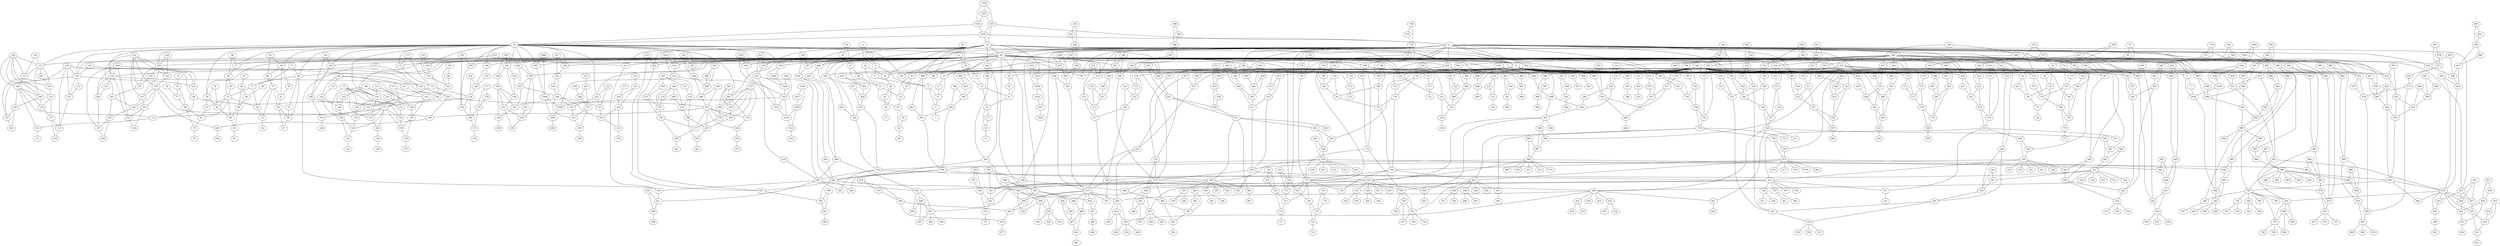 graph G {
0;
1;
2;
3;
4;
5;
6;
7;
8;
9;
10;
11;
12;
13;
14;
15;
16;
17;
18;
19;
20;
21;
22;
23;
24;
25;
26;
27;
28;
29;
30;
31;
32;
33;
34;
35;
36;
37;
38;
39;
40;
41;
42;
43;
44;
45;
46;
47;
48;
49;
50;
51;
52;
53;
54;
55;
56;
57;
58;
59;
60;
61;
62;
63;
64;
65;
66;
67;
68;
69;
70;
71;
72;
73;
74;
75;
76;
77;
78;
79;
80;
81;
82;
83;
84;
85;
86;
87;
88;
89;
90;
91;
92;
93;
94;
95;
96;
97;
98;
99;
100;
101;
102;
103;
104;
105;
106;
107;
108;
109;
110;
111;
112;
113;
114;
115;
116;
117;
118;
119;
120;
121;
122;
123;
124;
125;
126;
127;
128;
129;
130;
131;
132;
133;
134;
135;
136;
137;
138;
139;
140;
141;
142;
143;
144;
145;
146;
147;
148;
149;
150;
151;
152;
153;
154;
155;
156;
157;
158;
159;
160;
161;
162;
163;
164;
165;
166;
167;
168;
169;
170;
171;
172;
173;
174;
175;
176;
177;
178;
179;
180;
181;
182;
183;
184;
185;
186;
187;
188;
189;
190;
191;
192;
193;
194;
195;
196;
197;
198;
199;
200;
201;
202;
203;
204;
205;
206;
207;
208;
209;
210;
211;
212;
213;
214;
215;
216;
217;
218;
219;
220;
221;
222;
223;
224;
225;
226;
227;
228;
229;
230;
231;
232;
233;
234;
235;
236;
237;
238;
239;
240;
241;
242;
243;
244;
245;
246;
247;
248;
249;
250;
251;
252;
253;
254;
255;
256;
257;
258;
259;
260;
261;
262;
263;
264;
265;
266;
267;
268;
269;
270;
271;
272;
273;
274;
275;
276;
277;
278;
279;
280;
281;
282;
283;
284;
285;
286;
287;
288;
289;
290;
291;
292;
293;
294;
295;
296;
297;
298;
299;
300;
301;
302;
303;
304;
305;
306;
307;
308;
309;
310;
311;
312;
313;
314;
315;
316;
317;
318;
319;
320;
321;
322;
323;
324;
325;
326;
327;
328;
329;
330;
331;
332;
333;
334;
335;
336;
337;
338;
339;
340;
341;
342;
343;
344;
345;
346;
347;
348;
349;
350;
351;
352;
353;
354;
355;
356;
357;
358;
359;
360;
361;
362;
363;
364;
365;
366;
367;
368;
369;
370;
371;
372;
373;
374;
375;
376;
377;
378;
379;
380;
381;
382;
383;
384;
385;
386;
387;
388;
389;
390;
391;
392;
393;
394;
395;
396;
397;
398;
399;
400;
401;
402;
403;
404;
405;
406;
407;
408;
409;
410;
411;
412;
413;
414;
415;
416;
417;
418;
419;
420;
421;
422;
423;
424;
425;
426;
427;
428;
429;
430;
431;
432;
433;
434;
435;
436;
437;
438;
439;
440;
441;
442;
443;
444;
445;
446;
447;
448;
449;
450;
451;
452;
453;
454;
455;
456;
457;
458;
459;
460;
461;
462;
463;
464;
465;
466;
467;
468;
469;
470;
471;
472;
473;
474;
475;
476;
477;
478;
479;
480;
481;
482;
483;
484;
485;
486;
487;
488;
489;
490;
491;
492;
493;
494;
495;
496;
497;
498;
499;
500;
501;
502;
503;
504;
505;
506;
507;
508;
509;
510;
511;
512;
513;
514;
515;
516;
517;
518;
519;
520;
521;
522;
523;
524;
525;
526;
527;
528;
529;
530;
531;
532;
533;
534;
535;
536;
537;
538;
539;
540;
541;
542;
543;
544;
545;
546;
547;
548;
549;
550;
551;
552;
553;
554;
555;
556;
557;
558;
559;
560;
561;
562;
563;
564;
565;
566;
567;
568;
569;
570;
571;
572;
573;
574;
575;
576;
577;
578;
579;
580;
581;
582;
583;
584;
585;
586;
587;
588;
589;
590;
591;
592;
593;
594;
595;
596;
597;
598;
599;
600;
601;
602;
603;
604;
605;
606;
607;
608;
609;
610;
611;
612;
613;
614;
615;
616;
617;
618;
619;
620;
621;
622;
623;
624;
625;
626;
627;
628;
629;
630;
631;
632;
633;
634;
635;
636;
637;
638;
639;
640;
641;
642;
643;
644;
645;
646;
647;
648;
649;
650;
651;
652;
653;
654;
655;
656;
657;
658;
659;
660;
661;
662;
663;
664;
665;
666;
667;
668;
669;
670;
671;
672;
673;
674;
675;
676;
677;
678;
679;
680;
681;
682;
683;
684;
685;
686;
687;
688;
689;
690;
691;
692;
693;
694;
695;
696;
697;
698;
699;
700;
701;
702;
703;
704;
705;
706;
707;
708;
709;
710;
711;
712;
713;
714;
715;
716;
717;
718;
719;
720;
721;
722;
723;
724;
725;
726;
727;
728;
729;
730;
731;
732;
733;
734;
735;
736;
737;
738;
739;
740;
741;
742;
743;
744;
745;
746;
747;
748;
749;
750;
751;
752;
753;
754;
755;
756;
757;
758;
759;
760;
761;
762;
763;
764;
765;
766;
767;
768;
769;
770;
771;
772;
773;
774;
775;
776;
777;
778;
779;
780;
781;
782;
783;
784;
785;
786;
787;
788;
789;
790;
791;
792;
793;
794;
795;
796;
797;
798;
799;
800;
801;
802;
803;
804;
805;
806;
807;
808;
809;
810;
811;
812;
813;
814;
815;
816;
817;
818;
819;
820;
821;
822;
823;
824;
825;
826;
827;
828;
829;
830;
831;
832;
833;
834;
835;
836;
837;
838;
839;
840;
841;
842;
843;
844;
845;
846;
847;
848;
849;
850;
851;
852;
853;
854;
855;
856;
857;
858;
859;
860;
861;
862;
863;
864;
865;
866;
867;
868;
869;
870;
871;
872;
873;
874;
875;
876;
877;
878;
879;
880;
881;
882;
883;
884;
885;
886;
887;
888;
889;
890;
891;
892;
893;
894;
895;
896;
897;
898;
899;
900;
901;
902;
903;
904;
905;
906;
907;
908;
909;
910;
911;
912;
913;
914;
915;
916;
917;
918;
919;
920;
921;
922;
923;
924;
925;
926;
927;
928;
929;
930;
931;
932;
933;
934;
935;
936;
937;
938;
939;
940;
941;
942;
943;
944;
945;
946;
947;
948;
949;
950;
951;
952;
953;
954;
955;
956;
957;
958;
959;
960;
961;
962;
963;
964;
965;
966;
967;
968;
969;
970;
971;
972;
973;
974;
975;
976;
977;
978;
979;
980;
981;
982;
983;
984;
985;
986;
987;
988;
989;
990;
991;
992;
993;
994;
995;
996;
997;
998;
999;
1000;
1001;
1002;
1003;
1004;
1005;
1006;
1007;
1008;
1009;
1010;
1011;
1012;
1013;
1014;
1015;
1016;
1017;
1018;
1019;
1020;
1021;
1022;
1023;
1024;
1025;
1026;
1027;
1028;
1029;
1030;
1031;
1032;
1033;
1034;
1035;
1036;
1037;
1038;
1039;
1040;
1041;
1042;
1043;
0--1 ;
2--3 ;
4--5 ;
6--7 ;
6--4 ;
7--4 ;
4--8 ;
5--8 ;
8--2 ;
9--2 ;
10--11 ;
8--9 ;
10--9 ;
11--9 ;
12--10 ;
13--10 ;
14--15 ;
16--17 ;
16--14 ;
17--14 ;
18--19 ;
20--21 ;
20--18 ;
21--18 ;
18--22 ;
19--22 ;
22--16 ;
23--16 ;
24--25 ;
22--23 ;
24--23 ;
25--23 ;
12--24 ;
13--24 ;
26--27 ;
28--29 ;
28--26 ;
29--26 ;
30--28 ;
31--28 ;
30--31 ;
32--31 ;
13--31 ;
33--34 ;
35--36 ;
37--38 ;
37--35 ;
38--35 ;
35--39 ;
36--39 ;
39--33 ;
40--33 ;
41--42 ;
39--40 ;
41--40 ;
42--40 ;
12--41 ;
13--41 ;
43--44 ;
45--46 ;
45--43 ;
46--43 ;
47--48 ;
49--50 ;
49--47 ;
50--47 ;
47--51 ;
48--51 ;
51--45 ;
52--45 ;
53--54 ;
51--52 ;
53--52 ;
54--52 ;
12--53 ;
13--53 ;
55--56 ;
57--55 ;
58--55 ;
59--60 ;
57--61 ;
59--61 ;
60--61 ;
62--59 ;
63--59 ;
64--59 ;
62--65 ;
59--65 ;
65--57 ;
57--66 ;
61--66 ;
66--67 ;
68--67 ;
69--70 ;
66--68 ;
69--68 ;
70--68 ;
71--69 ;
63--69 ;
64--69 ;
71--72 ;
69--72 ;
57--58 ;
72--58 ;
73--58 ;
74--75 ;
76--77 ;
78--77 ;
79--76 ;
76--80 ;
77--80 ;
80--74 ;
81--74 ;
82--83 ;
84--85 ;
86--85 ;
87--84 ;
84--88 ;
85--88 ;
88--82 ;
89--82 ;
88--89 ;
73--89 ;
90--89 ;
73--90 ;
91--90 ;
92--90 ;
91--92 ;
63--92 ;
64--92 ;
73--93 ;
92--93 ;
80--81 ;
73--81 ;
93--81 ;
94--95 ;
72--73 ;
94--73 ;
95--73 ;
96--94 ;
97--94 ;
96--97 ;
63--97 ;
64--97 ;
32--98 ;
64--98 ;
13--98 ;
12--99 ;
64--99 ;
13--99 ;
63--100 ;
64--100 ;
13--100 ;
101--102 ;
103--104 ;
101--104 ;
102--104 ;
105--106 ;
107--106 ;
108--105 ;
109--105 ;
110--111 ;
108--110 ;
112--110 ;
113--114 ;
108--114 ;
109--114 ;
103--108 ;
115--108 ;
103--115 ;
116--115 ;
101--115 ;
103--101 ;
116--101 ;
63--101 ;
64--101 ;
108--109 ;
103--109 ;
101--109 ;
103--113 ;
104--113 ;
113--117 ;
114--117 ;
117--118 ;
119--118 ;
117--119 ;
120--119 ;
121--119 ;
122--123 ;
120--121 ;
122--121 ;
123--121 ;
120--124 ;
125--124 ;
122--124 ;
120--122 ;
125--122 ;
63--122 ;
64--122 ;
105--107 ;
120--107 ;
122--107 ;
120--126 ;
124--126 ;
108--112 ;
126--112 ;
127--112 ;
128--129 ;
130--128 ;
127--130 ;
131--130 ;
132--133 ;
134--135 ;
136--137 ;
138--136 ;
139--136 ;
140--141 ;
140--142 ;
143--144 ;
140--144 ;
142--144 ;
145--146 ;
140--146 ;
141--146 ;
145--138 ;
146--138 ;
134--147 ;
134--145 ;
147--145 ;
134--143 ;
135--143 ;
143--148 ;
144--148 ;
148--132 ;
149--132 ;
148--149 ;
127--149 ;
150--149 ;
127--150 ;
151--150 ;
152--150 ;
151--152 ;
153--152 ;
154--152 ;
151--155 ;
153--155 ;
154--155 ;
151--154 ;
153--154 ;
63--154 ;
64--154 ;
127--131 ;
151--131 ;
154--131 ;
127--156 ;
151--156 ;
155--156 ;
138--139 ;
127--139 ;
156--139 ;
126--127 ;
157--127 ;
158--127 ;
159--160 ;
161--162 ;
159--162 ;
160--162 ;
157--158 ;
161--158 ;
162--158 ;
163--161 ;
164--161 ;
163--164 ;
63--164 ;
64--164 ;
165--166 ;
167--168 ;
63--168 ;
64--168 ;
167--169 ;
168--169 ;
169--165 ;
170--165 ;
171--172 ;
63--172 ;
64--172 ;
171--173 ;
172--173 ;
169--170 ;
173--170 ;
174--170 ;
175--176 ;
177--178 ;
177--179 ;
178--179 ;
179--175 ;
180--175 ;
181--182 ;
63--182 ;
64--182 ;
174--183 ;
181--183 ;
182--183 ;
179--180 ;
174--180 ;
183--180 ;
173--174 ;
184--174 ;
185--174 ;
186--187 ;
184--185 ;
186--185 ;
187--185 ;
63--186 ;
64--186 ;
188--189 ;
190--188 ;
191--188 ;
192--193 ;
190--194 ;
192--194 ;
193--194 ;
195--192 ;
63--192 ;
64--192 ;
195--196 ;
192--196 ;
196--190 ;
190--197 ;
194--197 ;
197--198 ;
199--198 ;
200--201 ;
197--199 ;
200--199 ;
201--199 ;
202--200 ;
63--200 ;
64--200 ;
202--203 ;
200--203 ;
190--191 ;
203--191 ;
204--191 ;
205--206 ;
207--208 ;
209--208 ;
210--207 ;
207--211 ;
208--211 ;
211--205 ;
212--205 ;
213--214 ;
215--216 ;
217--216 ;
218--215 ;
215--219 ;
216--219 ;
219--213 ;
220--213 ;
219--220 ;
204--220 ;
221--220 ;
204--221 ;
222--221 ;
223--221 ;
222--223 ;
63--223 ;
64--223 ;
204--224 ;
223--224 ;
211--212 ;
204--212 ;
224--212 ;
225--226 ;
203--204 ;
225--204 ;
226--204 ;
227--225 ;
228--225 ;
227--228 ;
63--228 ;
64--228 ;
229--230 ;
231--232 ;
229--232 ;
230--232 ;
233--234 ;
235--234 ;
236--233 ;
237--233 ;
238--239 ;
236--238 ;
240--238 ;
241--242 ;
236--242 ;
237--242 ;
231--236 ;
243--236 ;
231--243 ;
244--243 ;
229--243 ;
231--229 ;
244--229 ;
63--229 ;
64--229 ;
236--237 ;
231--237 ;
229--237 ;
231--241 ;
232--241 ;
241--245 ;
242--245 ;
245--246 ;
247--246 ;
245--247 ;
248--247 ;
249--247 ;
250--251 ;
248--249 ;
250--249 ;
251--249 ;
248--252 ;
253--252 ;
250--252 ;
248--250 ;
253--250 ;
63--250 ;
64--250 ;
233--235 ;
248--235 ;
250--235 ;
248--254 ;
252--254 ;
236--240 ;
254--240 ;
255--240 ;
256--257 ;
258--256 ;
255--258 ;
259--258 ;
260--261 ;
262--263 ;
264--265 ;
266--264 ;
267--264 ;
268--269 ;
268--270 ;
271--272 ;
268--272 ;
270--272 ;
273--274 ;
268--274 ;
269--274 ;
273--266 ;
274--266 ;
262--275 ;
262--273 ;
275--273 ;
262--271 ;
263--271 ;
271--276 ;
272--276 ;
276--260 ;
277--260 ;
276--277 ;
255--277 ;
278--277 ;
255--278 ;
279--278 ;
280--278 ;
279--280 ;
281--280 ;
282--280 ;
279--283 ;
281--283 ;
282--283 ;
279--282 ;
281--282 ;
63--282 ;
64--282 ;
255--259 ;
279--259 ;
282--259 ;
255--284 ;
279--284 ;
283--284 ;
266--267 ;
255--267 ;
284--267 ;
254--255 ;
285--255 ;
286--255 ;
287--288 ;
289--290 ;
287--290 ;
288--290 ;
285--286 ;
289--286 ;
290--286 ;
291--289 ;
292--289 ;
291--292 ;
63--292 ;
64--292 ;
293--294 ;
295--296 ;
297--298 ;
299--297 ;
300--299 ;
301--302 ;
303--304 ;
303--301 ;
304--301 ;
300--303 ;
305--306 ;
307--308 ;
307--305 ;
308--305 ;
300--307 ;
309--310 ;
311--309 ;
300--311 ;
312--313 ;
314--315 ;
314--312 ;
315--312 ;
300--314 ;
316--317 ;
300--317 ;
318--319 ;
320--321 ;
322--321 ;
321--318 ;
323--318 ;
324--325 ;
326--327 ;
326--328 ;
326--329 ;
326--330 ;
326--331 ;
332--333 ;
332--334 ;
332--335 ;
336--337 ;
12--336 ;
13--336 ;
64--336 ;
338--339 ;
336--339 ;
337--339 ;
340--341 ;
342--343 ;
342--340 ;
343--340 ;
340--338 ;
341--338 ;
344--345 ;
338--345 ;
339--345 ;
344--332 ;
345--332 ;
346--347 ;
300--347 ;
348--346 ;
346--349 ;
347--349 ;
349--344 ;
350--344 ;
349--350 ;
326--350 ;
351--352 ;
353--354 ;
353--355 ;
356--357 ;
356--358 ;
353--356 ;
359--360 ;
359--361 ;
353--359 ;
362--363 ;
362--364 ;
365--362 ;
353--362 ;
366--362 ;
365--367 ;
362--367 ;
366--365 ;
366--368 ;
365--368 ;
369--370 ;
371--372 ;
369--373 ;
369--371 ;
373--371 ;
12--369 ;
64--369 ;
369--374 ;
370--374 ;
353--366 ;
374--366 ;
375--366 ;
376--377 ;
378--379 ;
378--380 ;
379--380 ;
380--376 ;
381--376 ;
382--383 ;
384--385 ;
386--387 ;
384--387 ;
385--387 ;
386--382 ;
387--382 ;
375--386 ;
388--386 ;
375--388 ;
389--388 ;
390--389 ;
12--389 ;
64--389 ;
375--391 ;
390--391 ;
389--391 ;
380--381 ;
375--381 ;
391--381 ;
392--393 ;
12--393 ;
64--393 ;
394--395 ;
392--395 ;
393--395 ;
396--397 ;
398--399 ;
398--396 ;
399--396 ;
396--394 ;
397--394 ;
400--375 ;
374--375 ;
394--375 ;
395--375 ;
400--401 ;
375--401 ;
402--403 ;
404--405 ;
402--405 ;
403--405 ;
406--407 ;
404--407 ;
405--407 ;
408--409 ;
12--409 ;
13--409 ;
64--409 ;
408--406 ;
409--406 ;
410--411 ;
406--411 ;
407--411 ;
412--413 ;
348--413 ;
300--412 ;
412--410 ;
413--410 ;
326--400 ;
410--400 ;
411--400 ;
414--353 ;
326--353 ;
400--353 ;
414--351 ;
353--351 ;
414--415 ;
416--417 ;
300--417 ;
348--416 ;
418--419 ;
416--419 ;
417--419 ;
420--421 ;
12--420 ;
13--420 ;
64--420 ;
422--423 ;
420--423 ;
421--423 ;
424--425 ;
426--427 ;
426--424 ;
427--424 ;
424--422 ;
425--422 ;
422--418 ;
423--418 ;
418--414 ;
419--414 ;
414--428 ;
428--326 ;
429--326 ;
428--429 ;
430--429 ;
431--432 ;
433--434 ;
12--433 ;
13--433 ;
64--433 ;
435--436 ;
433--436 ;
434--436 ;
437--438 ;
439--440 ;
439--437 ;
440--437 ;
437--435 ;
438--435 ;
435--441 ;
436--441 ;
441--431 ;
442--431 ;
443--444 ;
300--444 ;
348--443 ;
443--445 ;
444--445 ;
441--442 ;
445--442 ;
446--442 ;
445--446 ;
430--446 ;
447--448 ;
449--450 ;
449--451 ;
452--453 ;
452--454 ;
449--452 ;
455--456 ;
455--457 ;
449--455 ;
458--459 ;
458--460 ;
461--458 ;
449--458 ;
462--458 ;
461--463 ;
458--463 ;
462--461 ;
462--464 ;
461--464 ;
465--466 ;
467--468 ;
465--469 ;
465--467 ;
469--467 ;
470--471 ;
465--470 ;
12--465 ;
64--465 ;
472--473 ;
465--473 ;
466--473 ;
472--474 ;
473--474 ;
449--462 ;
474--462 ;
475--462 ;
476--477 ;
478--479 ;
478--480 ;
479--480 ;
480--476 ;
481--476 ;
482--483 ;
484--485 ;
486--487 ;
484--487 ;
485--487 ;
486--482 ;
487--482 ;
475--486 ;
488--486 ;
489--490 ;
491--489 ;
475--491 ;
492--491 ;
475--492 ;
493--492 ;
494--493 ;
12--493 ;
64--493 ;
475--488 ;
494--488 ;
493--488 ;
475--495 ;
494--495 ;
493--495 ;
480--481 ;
475--481 ;
495--481 ;
496--497 ;
12--497 ;
64--497 ;
498--499 ;
496--499 ;
497--499 ;
500--501 ;
502--503 ;
502--500 ;
503--500 ;
500--498 ;
501--498 ;
504--505 ;
498--505 ;
499--505 ;
506--475 ;
474--475 ;
504--475 ;
505--475 ;
506--507 ;
475--507 ;
508--509 ;
510--511 ;
508--511 ;
509--511 ;
512--513 ;
510--513 ;
511--513 ;
514--515 ;
12--515 ;
13--515 ;
64--515 ;
514--512 ;
515--512 ;
516--517 ;
512--517 ;
513--517 ;
518--519 ;
348--519 ;
300--518 ;
520--521 ;
518--521 ;
519--521 ;
520--516 ;
521--516 ;
522--506 ;
516--506 ;
517--506 ;
522--523 ;
522--524 ;
522--525 ;
522--526 ;
522--527 ;
528--529 ;
528--530 ;
528--531 ;
532--533 ;
12--532 ;
13--532 ;
64--532 ;
534--535 ;
532--535 ;
533--535 ;
536--537 ;
538--539 ;
538--536 ;
539--536 ;
536--534 ;
537--534 ;
540--541 ;
534--541 ;
535--541 ;
540--528 ;
541--528 ;
542--543 ;
300--543 ;
348--542 ;
542--544 ;
543--544 ;
544--540 ;
545--540 ;
544--545 ;
546--545 ;
547--545 ;
546--547 ;
522--547 ;
548--522 ;
549--522 ;
550--449 ;
522--449 ;
506--449 ;
550--447 ;
449--447 ;
550--551 ;
552--553 ;
554--555 ;
300--555 ;
348--554 ;
554--552 ;
555--552 ;
556--557 ;
552--557 ;
553--557 ;
558--559 ;
12--558 ;
13--558 ;
64--558 ;
560--561 ;
558--561 ;
559--561 ;
562--563 ;
564--565 ;
564--562 ;
565--562 ;
562--560 ;
563--560 ;
560--556 ;
561--556 ;
556--550 ;
557--550 ;
550--566 ;
548--549 ;
566--549 ;
567--549 ;
566--567 ;
430--567 ;
568--569 ;
570--571 ;
12--570 ;
13--570 ;
64--570 ;
572--573 ;
570--573 ;
571--573 ;
574--575 ;
576--577 ;
576--574 ;
577--574 ;
574--572 ;
575--572 ;
572--578 ;
573--578 ;
578--568 ;
579--568 ;
580--581 ;
300--581 ;
348--580 ;
580--582 ;
581--582 ;
578--579 ;
582--579 ;
583--579 ;
584--585 ;
582--583 ;
584--583 ;
585--583 ;
430--584 ;
586--587 ;
588--589 ;
588--590 ;
591--592 ;
591--593 ;
588--591 ;
594--595 ;
594--596 ;
588--594 ;
597--598 ;
597--599 ;
600--597 ;
588--597 ;
601--597 ;
600--602 ;
597--602 ;
601--600 ;
601--603 ;
600--603 ;
604--605 ;
32--604 ;
64--604 ;
604--606 ;
605--606 ;
588--601 ;
606--601 ;
607--601 ;
608--609 ;
610--608 ;
611--608 ;
612--613 ;
32--613 ;
64--613 ;
607--614 ;
612--614 ;
613--614 ;
610--611 ;
607--611 ;
614--611 ;
615--616 ;
617--618 ;
32--618 ;
64--618 ;
617--615 ;
618--615 ;
619--607 ;
606--607 ;
615--607 ;
616--607 ;
619--620 ;
607--620 ;
621--622 ;
32--621 ;
13--621 ;
64--621 ;
623--624 ;
621--624 ;
622--624 ;
625--626 ;
348--626 ;
300--625 ;
627--628 ;
625--628 ;
626--628 ;
627--623 ;
628--623 ;
629--619 ;
623--619 ;
624--619 ;
629--630 ;
629--631 ;
629--632 ;
629--633 ;
629--634 ;
635--636 ;
635--637 ;
635--638 ;
639--640 ;
32--640 ;
13--640 ;
64--640 ;
641--642 ;
639--642 ;
640--642 ;
641--635 ;
642--635 ;
643--644 ;
300--644 ;
348--643 ;
643--645 ;
644--645 ;
645--641 ;
646--641 ;
645--646 ;
647--646 ;
648--646 ;
647--648 ;
629--648 ;
649--629 ;
650--629 ;
651--588 ;
629--588 ;
619--588 ;
651--586 ;
588--586 ;
651--652 ;
653--654 ;
655--656 ;
300--656 ;
348--655 ;
655--653 ;
656--653 ;
657--658 ;
653--658 ;
654--658 ;
659--660 ;
32--660 ;
13--660 ;
64--660 ;
659--657 ;
660--657 ;
657--651 ;
658--651 ;
651--661 ;
649--650 ;
661--650 ;
662--650 ;
661--662 ;
430--662 ;
663--664 ;
665--666 ;
32--666 ;
13--666 ;
64--666 ;
665--667 ;
666--667 ;
667--663 ;
668--663 ;
669--670 ;
300--670 ;
348--669 ;
669--671 ;
670--671 ;
667--668 ;
671--668 ;
672--668 ;
673--674 ;
671--672 ;
673--672 ;
674--672 ;
430--673 ;
675--676 ;
675--677 ;
675--678 ;
675--679 ;
675--680 ;
681--682 ;
681--683 ;
681--684 ;
685--681 ;
686--681 ;
687--688 ;
300--688 ;
348--687 ;
687--689 ;
688--689 ;
689--685 ;
690--685 ;
689--690 ;
675--690 ;
691--692 ;
693--694 ;
693--695 ;
696--697 ;
696--698 ;
693--696 ;
699--700 ;
699--701 ;
693--699 ;
702--703 ;
702--704 ;
705--702 ;
693--702 ;
706--702 ;
705--707 ;
702--707 ;
706--705 ;
706--708 ;
705--708 ;
709--710 ;
711--712 ;
709--713 ;
709--711 ;
713--711 ;
12--709 ;
64--709 ;
709--714 ;
710--714 ;
693--706 ;
714--706 ;
715--706 ;
716--717 ;
718--719 ;
718--720 ;
719--720 ;
720--716 ;
721--716 ;
722--723 ;
724--725 ;
726--727 ;
724--727 ;
725--727 ;
726--722 ;
727--722 ;
715--726 ;
728--726 ;
715--728 ;
729--728 ;
730--729 ;
12--729 ;
64--729 ;
715--731 ;
730--731 ;
729--731 ;
720--721 ;
715--721 ;
731--721 ;
732--733 ;
12--733 ;
64--733 ;
734--735 ;
732--735 ;
733--735 ;
736--737 ;
738--739 ;
738--736 ;
739--736 ;
736--734 ;
737--734 ;
740--715 ;
714--715 ;
734--715 ;
735--715 ;
740--741 ;
715--741 ;
742--743 ;
744--745 ;
742--745 ;
743--745 ;
746--747 ;
744--747 ;
745--747 ;
748--749 ;
12--749 ;
13--749 ;
64--749 ;
748--746 ;
749--746 ;
750--751 ;
746--751 ;
747--751 ;
752--753 ;
348--753 ;
300--752 ;
752--750 ;
753--750 ;
675--740 ;
750--740 ;
751--740 ;
754--693 ;
675--693 ;
740--693 ;
754--691 ;
693--691 ;
754--755 ;
756--757 ;
300--757 ;
348--756 ;
758--759 ;
756--759 ;
757--759 ;
760--761 ;
12--760 ;
13--760 ;
64--760 ;
762--763 ;
760--763 ;
761--763 ;
764--765 ;
766--767 ;
766--764 ;
767--764 ;
764--762 ;
765--762 ;
762--758 ;
763--758 ;
758--754 ;
759--754 ;
754--768 ;
768--675 ;
769--675 ;
768--769 ;
430--769 ;
770--771 ;
772--773 ;
12--772 ;
13--772 ;
64--772 ;
774--775 ;
772--775 ;
773--775 ;
776--777 ;
778--779 ;
778--776 ;
779--776 ;
776--774 ;
777--774 ;
774--780 ;
775--780 ;
780--770 ;
781--770 ;
782--783 ;
300--783 ;
348--782 ;
782--784 ;
783--784 ;
780--781 ;
784--781 ;
785--781 ;
784--785 ;
430--785 ;
786--787 ;
788--789 ;
788--790 ;
791--792 ;
791--793 ;
788--791 ;
794--795 ;
794--796 ;
788--794 ;
797--798 ;
797--799 ;
800--797 ;
788--797 ;
801--797 ;
800--802 ;
797--802 ;
801--800 ;
801--803 ;
800--803 ;
804--805 ;
806--807 ;
804--808 ;
804--806 ;
808--806 ;
809--810 ;
804--809 ;
12--804 ;
64--804 ;
811--812 ;
804--812 ;
805--812 ;
811--813 ;
812--813 ;
788--801 ;
813--801 ;
814--801 ;
815--816 ;
817--818 ;
817--819 ;
818--819 ;
819--815 ;
820--815 ;
821--822 ;
823--824 ;
825--826 ;
823--826 ;
824--826 ;
825--821 ;
826--821 ;
814--825 ;
827--825 ;
828--829 ;
830--828 ;
814--830 ;
831--830 ;
814--831 ;
832--831 ;
833--832 ;
12--832 ;
64--832 ;
814--827 ;
833--827 ;
832--827 ;
814--834 ;
833--834 ;
832--834 ;
819--820 ;
814--820 ;
834--820 ;
835--836 ;
12--836 ;
64--836 ;
837--838 ;
835--838 ;
836--838 ;
839--840 ;
841--842 ;
841--839 ;
842--839 ;
839--837 ;
840--837 ;
843--844 ;
837--844 ;
838--844 ;
845--814 ;
813--814 ;
843--814 ;
844--814 ;
845--846 ;
814--846 ;
847--848 ;
849--850 ;
847--850 ;
848--850 ;
851--852 ;
849--852 ;
850--852 ;
853--854 ;
12--854 ;
13--854 ;
64--854 ;
853--851 ;
854--851 ;
855--856 ;
851--856 ;
852--856 ;
857--858 ;
348--858 ;
300--857 ;
859--860 ;
857--860 ;
858--860 ;
859--855 ;
860--855 ;
861--845 ;
855--845 ;
856--845 ;
861--862 ;
861--863 ;
861--864 ;
861--865 ;
861--866 ;
867--868 ;
867--869 ;
867--870 ;
871--872 ;
12--871 ;
13--871 ;
64--871 ;
873--874 ;
871--874 ;
872--874 ;
875--876 ;
877--878 ;
877--875 ;
878--875 ;
875--873 ;
876--873 ;
879--880 ;
873--880 ;
874--880 ;
879--867 ;
880--867 ;
881--882 ;
300--882 ;
348--881 ;
881--883 ;
882--883 ;
883--879 ;
884--879 ;
883--884 ;
885--884 ;
886--884 ;
885--886 ;
861--886 ;
887--861 ;
888--861 ;
889--788 ;
861--788 ;
845--788 ;
889--786 ;
788--786 ;
889--890 ;
891--892 ;
893--894 ;
300--894 ;
348--893 ;
893--891 ;
894--891 ;
895--896 ;
891--896 ;
892--896 ;
897--898 ;
12--897 ;
13--897 ;
64--897 ;
899--900 ;
897--900 ;
898--900 ;
901--902 ;
903--904 ;
903--901 ;
904--901 ;
901--899 ;
902--899 ;
899--895 ;
900--895 ;
895--889 ;
896--889 ;
889--905 ;
887--888 ;
905--888 ;
906--888 ;
905--906 ;
430--906 ;
907--908 ;
909--910 ;
12--909 ;
13--909 ;
64--909 ;
911--912 ;
909--912 ;
910--912 ;
913--914 ;
915--916 ;
915--913 ;
916--913 ;
913--911 ;
914--911 ;
911--917 ;
912--917 ;
917--907 ;
918--907 ;
919--920 ;
300--920 ;
348--919 ;
919--921 ;
920--921 ;
917--918 ;
921--918 ;
922--918 ;
923--924 ;
921--922 ;
923--922 ;
924--922 ;
430--923 ;
925--926 ;
925--927 ;
928--929 ;
928--930 ;
925--928 ;
931--932 ;
931--933 ;
925--931 ;
934--935 ;
293--934 ;
925--934 ;
936--937 ;
936--938 ;
939--936 ;
925--936 ;
940--936 ;
939--941 ;
936--941 ;
940--939 ;
940--942 ;
939--942 ;
943--944 ;
32--943 ;
64--943 ;
943--945 ;
944--945 ;
925--940 ;
945--940 ;
946--940 ;
947--948 ;
949--947 ;
950--947 ;
951--952 ;
32--952 ;
64--952 ;
946--953 ;
951--953 ;
952--953 ;
949--950 ;
946--950 ;
953--950 ;
954--955 ;
956--957 ;
32--957 ;
64--957 ;
956--954 ;
957--954 ;
958--946 ;
945--946 ;
954--946 ;
955--946 ;
958--959 ;
946--959 ;
960--961 ;
32--960 ;
13--960 ;
64--960 ;
962--963 ;
960--963 ;
961--963 ;
964--965 ;
348--965 ;
300--964 ;
966--967 ;
964--967 ;
965--967 ;
966--962 ;
967--962 ;
968--958 ;
962--958 ;
963--958 ;
293--925 ;
968--925 ;
958--925 ;
968--969 ;
968--970 ;
968--971 ;
968--972 ;
968--973 ;
974--975 ;
974--976 ;
974--977 ;
978--979 ;
980--979 ;
981--979 ;
978--974 ;
979--974 ;
982--978 ;
983--978 ;
982--983 ;
984--983 ;
985--983 ;
984--985 ;
968--985 ;
986--968 ;
987--968 ;
293--988 ;
986--987 ;
988--987 ;
989--987 ;
988--989 ;
430--989 ;
430--324 ;
990--991 ;
324--991 ;
325--991 ;
321--323 ;
990--323 ;
991--323 ;
348--992 ;
992--990 ;
993--990 ;
992--993 ;
300--993 ;
994--995 ;
996--997 ;
996--994 ;
997--994 ;
300--996 ;
998--999 ;
300--999 ;
998--982 ;
999--982 ;
348--998 ;
348--316 ;
316--295 ;
317--295 ;
1000--1001 ;
295--1001 ;
296--1001 ;
1000--293 ;
1001--293 ;
1002--1000 ;
1003--1000 ;
1002--1003 ;
32--1003 ;
13--1003 ;
64--1003 ;
1004--1005 ;
1006--1007 ;
63--1007 ;
64--1007 ;
1006--1008 ;
1007--1008 ;
1008--1004 ;
1009--1004 ;
1010--1011 ;
63--1011 ;
64--1011 ;
1010--1012 ;
1011--1012 ;
1008--1009 ;
1012--1009 ;
1013--1009 ;
1014--1015 ;
1016--1017 ;
1016--1018 ;
1017--1018 ;
1018--1014 ;
1019--1014 ;
1020--1021 ;
63--1021 ;
64--1021 ;
1013--1022 ;
1020--1022 ;
1021--1022 ;
1018--1019 ;
1013--1019 ;
1022--1019 ;
1012--1013 ;
1023--1013 ;
1024--1013 ;
1025--1026 ;
1023--1024 ;
1025--1024 ;
1026--1024 ;
63--1025 ;
64--1025 ;
12--64 ;
32--64 ;
63--64 ;
320--322 ;
32--322 ;
13--322 ;
64--322 ;
1027--1028 ;
1029--1030 ;
1029--1027 ;
1030--1027 ;
1031--1029 ;
1032--1029 ;
1031--1032 ;
32--1032 ;
13--1032 ;
63--13 ;
64--13 ;
32--13 ;
12--13 ;
980--981 ;
32--981 ;
13--981 ;
64--981 ;
1033--32 ;
1034--32 ;
1035--1034 ;
1033--1034 ;
1035--63 ;
1034--63 ;
1036--1037 ;
1036--1035 ;
1037--1035 ;
1036--1033 ;
1037--1033 ;
1033--12 ;
1034--12 ;
12--0 ;
13--0 ;
64--0 ;
1038--1039 ;
0--1039 ;
1--1039 ;
685--686 ;
1038--686 ;
1039--686 ;
1040--1041 ;
1040--1038 ;
1041--1038 ;
1042--1043 ;
1042--1040 ;
1043--1040 ;
}
